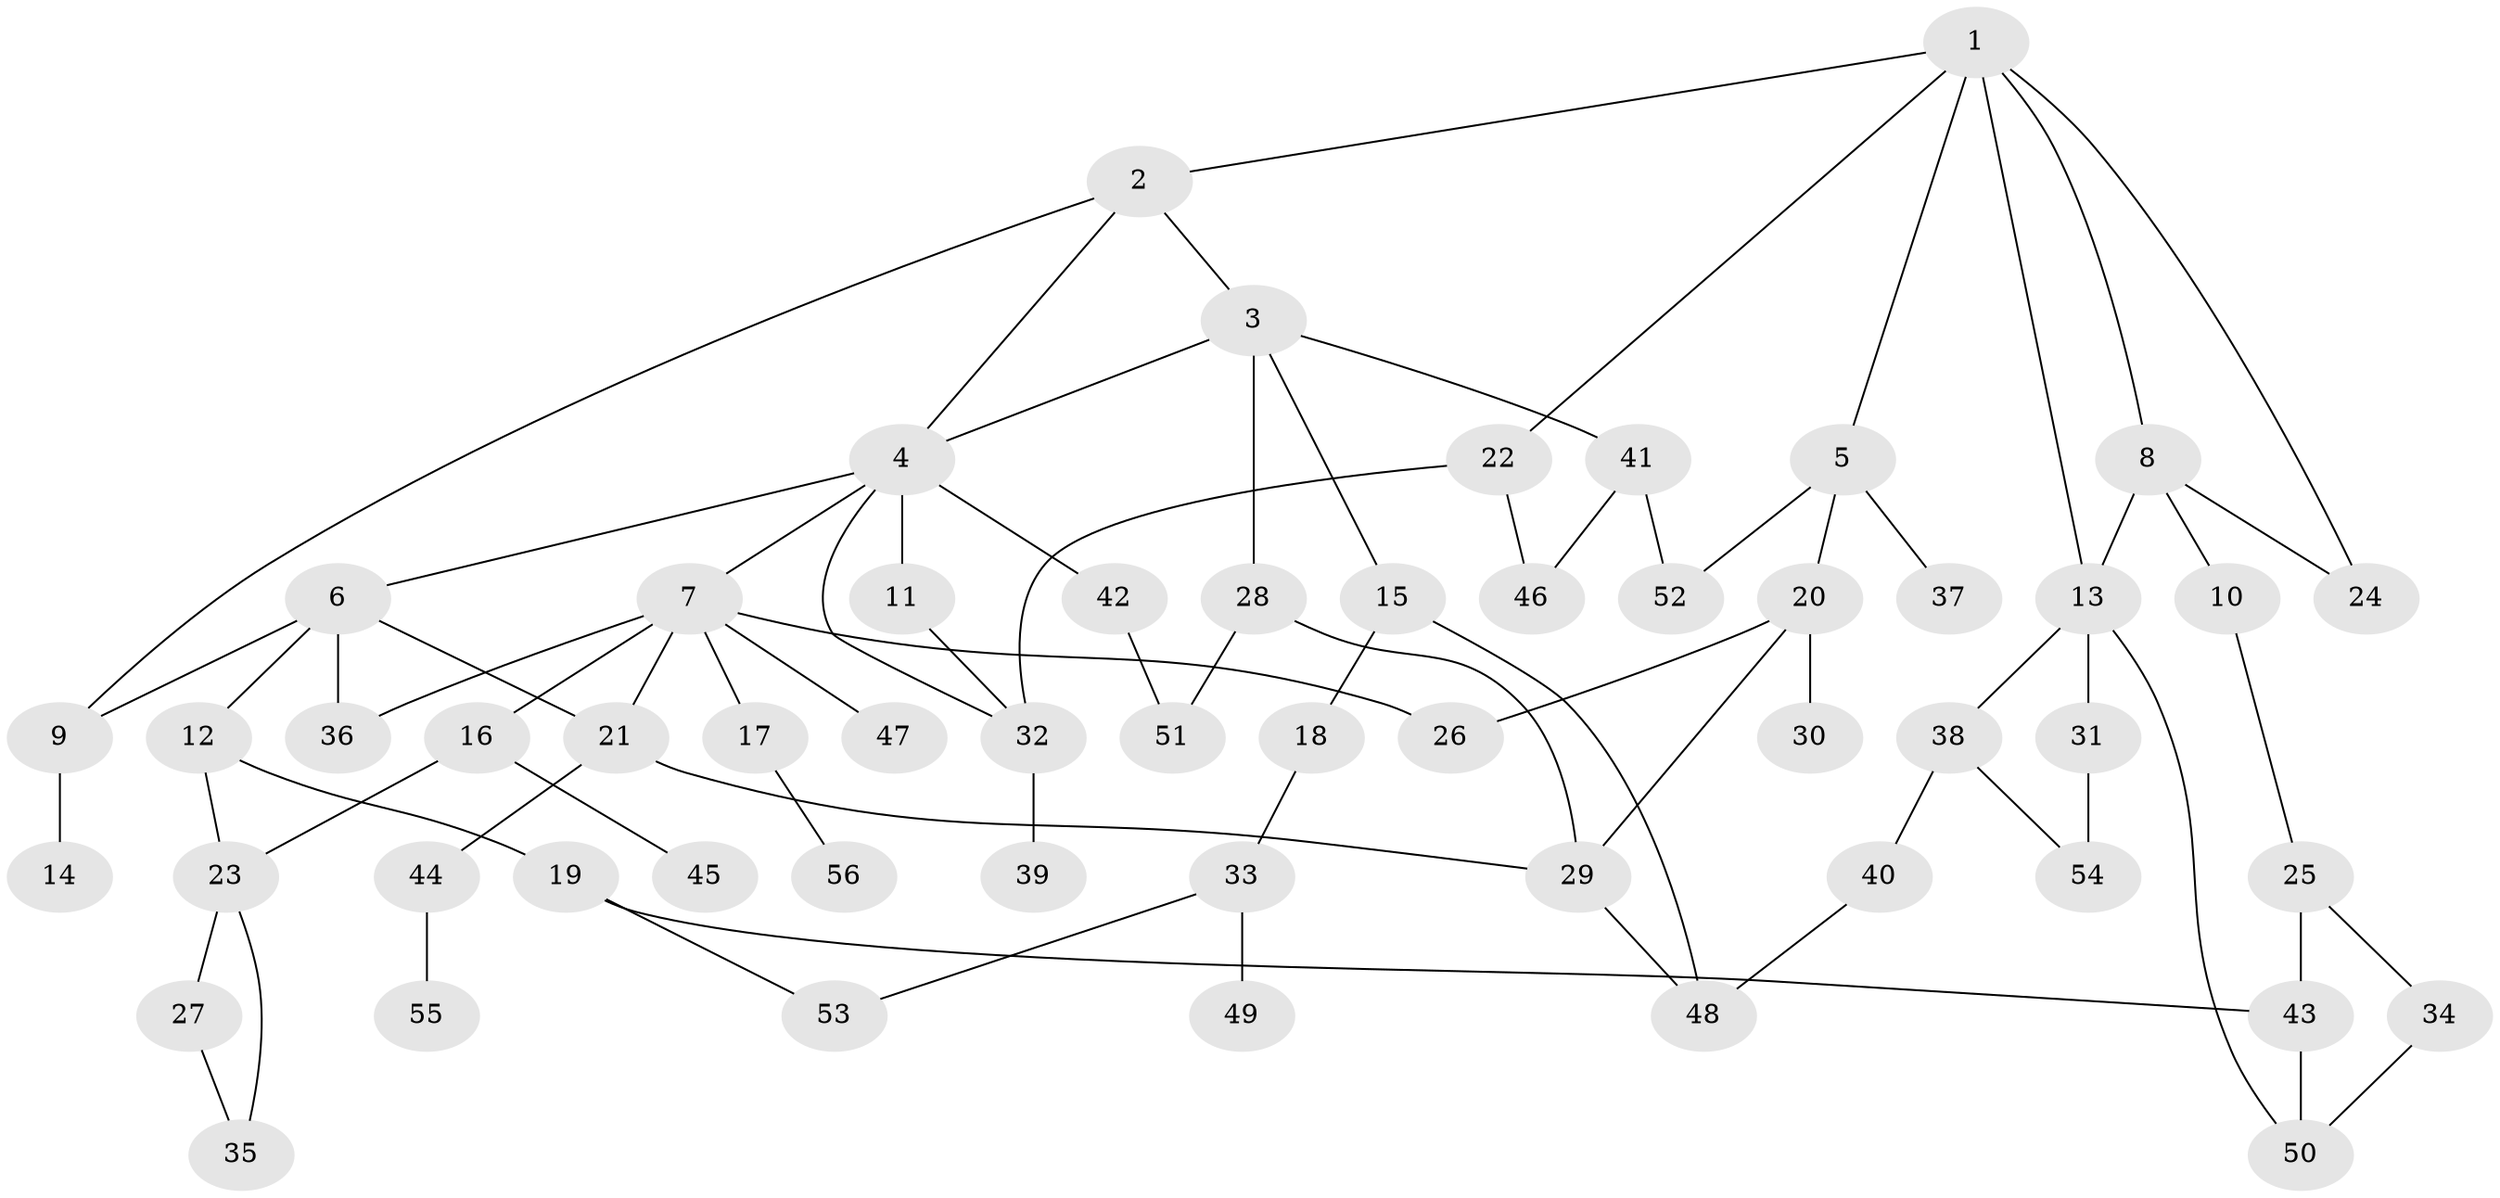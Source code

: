 // Generated by graph-tools (version 1.1) at 2025/13/03/09/25 04:13:19]
// undirected, 56 vertices, 78 edges
graph export_dot {
graph [start="1"]
  node [color=gray90,style=filled];
  1;
  2;
  3;
  4;
  5;
  6;
  7;
  8;
  9;
  10;
  11;
  12;
  13;
  14;
  15;
  16;
  17;
  18;
  19;
  20;
  21;
  22;
  23;
  24;
  25;
  26;
  27;
  28;
  29;
  30;
  31;
  32;
  33;
  34;
  35;
  36;
  37;
  38;
  39;
  40;
  41;
  42;
  43;
  44;
  45;
  46;
  47;
  48;
  49;
  50;
  51;
  52;
  53;
  54;
  55;
  56;
  1 -- 2;
  1 -- 5;
  1 -- 8;
  1 -- 22;
  1 -- 13;
  1 -- 24;
  2 -- 3;
  2 -- 4;
  2 -- 9;
  3 -- 15;
  3 -- 28;
  3 -- 41;
  3 -- 4;
  4 -- 6;
  4 -- 7;
  4 -- 11;
  4 -- 32;
  4 -- 42;
  5 -- 20;
  5 -- 37;
  5 -- 52;
  6 -- 9;
  6 -- 12;
  6 -- 36;
  6 -- 21;
  7 -- 16;
  7 -- 17;
  7 -- 21;
  7 -- 26;
  7 -- 36;
  7 -- 47;
  8 -- 10;
  8 -- 13;
  8 -- 24;
  9 -- 14;
  10 -- 25;
  11 -- 32;
  12 -- 19;
  12 -- 23;
  13 -- 31;
  13 -- 38;
  13 -- 50;
  15 -- 18;
  15 -- 48;
  16 -- 23;
  16 -- 45;
  17 -- 56;
  18 -- 33;
  19 -- 43;
  19 -- 53;
  20 -- 30;
  20 -- 29;
  20 -- 26;
  21 -- 44;
  21 -- 29;
  22 -- 46;
  22 -- 32;
  23 -- 27;
  23 -- 35;
  25 -- 34;
  25 -- 43;
  27 -- 35;
  28 -- 29;
  28 -- 51;
  29 -- 48;
  31 -- 54;
  32 -- 39;
  33 -- 49;
  33 -- 53;
  34 -- 50;
  38 -- 40;
  38 -- 54;
  40 -- 48;
  41 -- 52;
  41 -- 46;
  42 -- 51;
  43 -- 50;
  44 -- 55;
}

